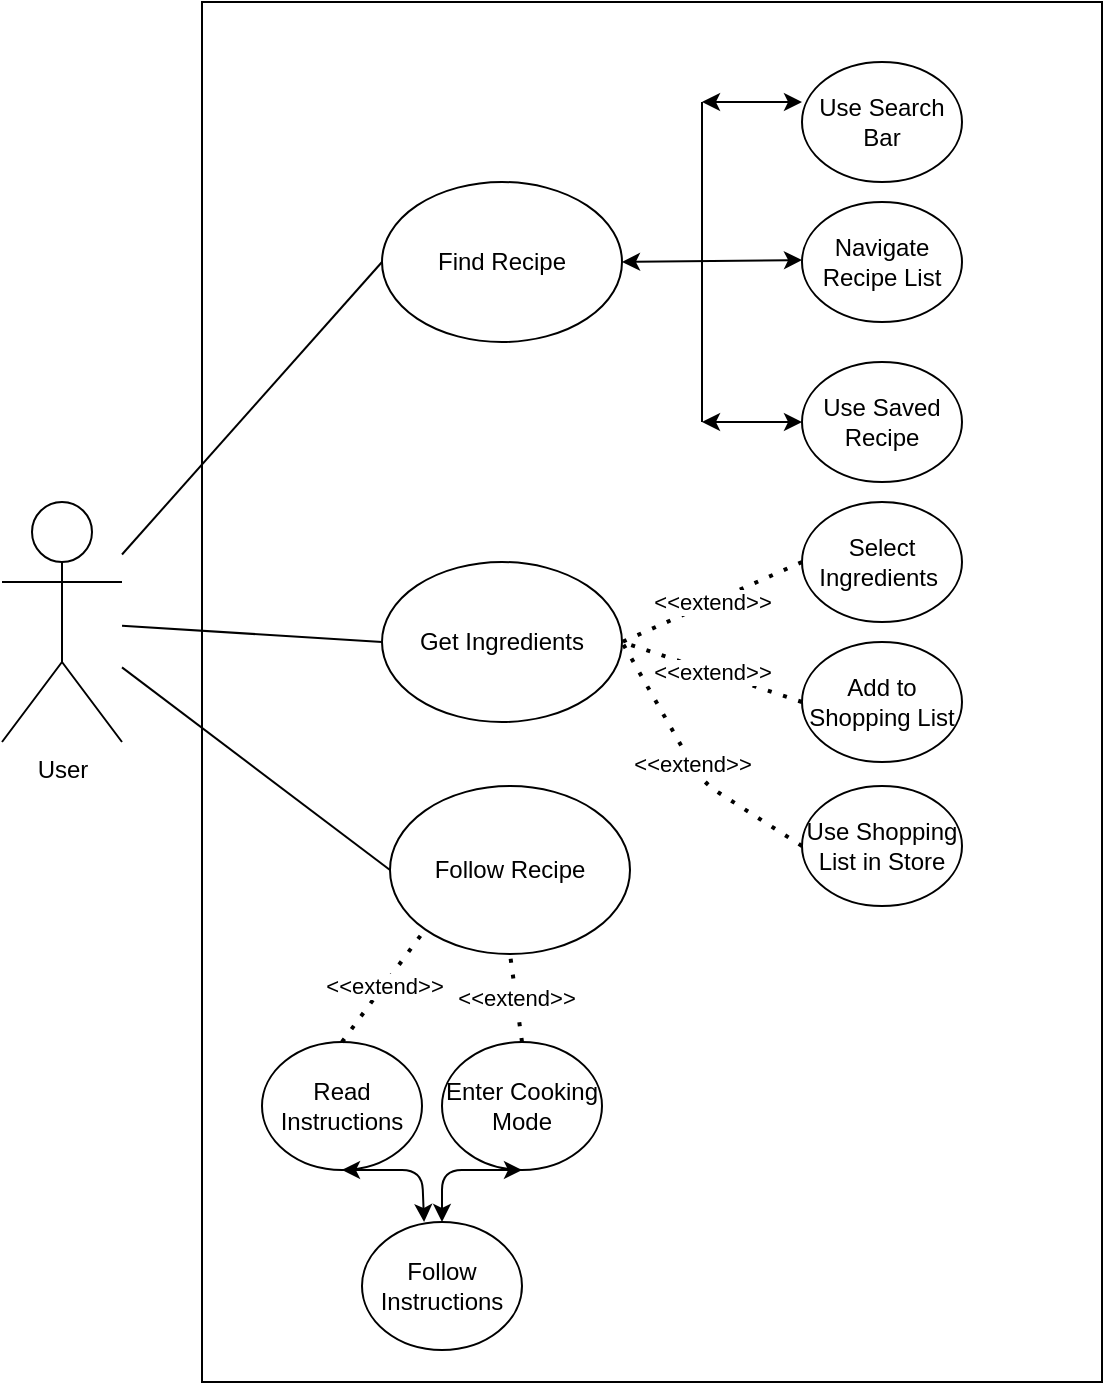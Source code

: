 <mxfile version="14.1.8" type="device"><diagram id="ZdoO5X3Hgd4V-6Vt55fu" name="Page-1"><mxGraphModel dx="946" dy="1831" grid="1" gridSize="10" guides="1" tooltips="1" connect="1" arrows="1" fold="1" page="1" pageScale="1" pageWidth="827" pageHeight="1169" math="0" shadow="0"><root><mxCell id="0"/><mxCell id="1" parent="0"/><mxCell id="-Ztpeq8Q8OhXJgpqOA1E-47" value="" style="rounded=0;whiteSpace=wrap;html=1;direction=south;" vertex="1" parent="1"><mxGeometry x="200" y="-40" width="450" height="690" as="geometry"/></mxCell><mxCell id="-Ztpeq8Q8OhXJgpqOA1E-1" value="User&lt;br&gt;" style="shape=umlActor;verticalLabelPosition=bottom;verticalAlign=top;html=1;outlineConnect=0;" vertex="1" parent="1"><mxGeometry x="100" y="210" width="60" height="120" as="geometry"/></mxCell><mxCell id="-Ztpeq8Q8OhXJgpqOA1E-10" value="Find Recipe" style="ellipse;whiteSpace=wrap;html=1;" vertex="1" parent="1"><mxGeometry x="290" y="50" width="120" height="80" as="geometry"/></mxCell><mxCell id="-Ztpeq8Q8OhXJgpqOA1E-12" value="Get Ingredients" style="ellipse;whiteSpace=wrap;html=1;" vertex="1" parent="1"><mxGeometry x="290" y="240" width="120" height="80" as="geometry"/></mxCell><mxCell id="-Ztpeq8Q8OhXJgpqOA1E-14" value="Use Search Bar" style="ellipse;whiteSpace=wrap;html=1;" vertex="1" parent="1"><mxGeometry x="500" y="-10" width="80" height="60" as="geometry"/></mxCell><mxCell id="-Ztpeq8Q8OhXJgpqOA1E-15" value="Navigate Recipe List" style="ellipse;whiteSpace=wrap;html=1;" vertex="1" parent="1"><mxGeometry x="500" y="60" width="80" height="60" as="geometry"/></mxCell><mxCell id="-Ztpeq8Q8OhXJgpqOA1E-16" value="Use Saved Recipe" style="ellipse;whiteSpace=wrap;html=1;" vertex="1" parent="1"><mxGeometry x="500" y="140" width="80" height="60" as="geometry"/></mxCell><mxCell id="-Ztpeq8Q8OhXJgpqOA1E-17" value="Select Ingredients&amp;nbsp;" style="ellipse;whiteSpace=wrap;html=1;" vertex="1" parent="1"><mxGeometry x="500" y="210" width="80" height="60" as="geometry"/></mxCell><mxCell id="-Ztpeq8Q8OhXJgpqOA1E-19" value="Use Shopping List in Store" style="ellipse;whiteSpace=wrap;html=1;" vertex="1" parent="1"><mxGeometry x="500" y="352" width="80" height="60" as="geometry"/></mxCell><mxCell id="-Ztpeq8Q8OhXJgpqOA1E-20" value="Follow Recipe" style="ellipse;whiteSpace=wrap;html=1;" vertex="1" parent="1"><mxGeometry x="294" y="352" width="120" height="84" as="geometry"/></mxCell><mxCell id="-Ztpeq8Q8OhXJgpqOA1E-21" value="Read Instructions" style="ellipse;whiteSpace=wrap;html=1;" vertex="1" parent="1"><mxGeometry x="230" y="480" width="80" height="64" as="geometry"/></mxCell><mxCell id="-Ztpeq8Q8OhXJgpqOA1E-22" value="Enter Cooking Mode" style="ellipse;whiteSpace=wrap;html=1;" vertex="1" parent="1"><mxGeometry x="320" y="480" width="80" height="64" as="geometry"/></mxCell><mxCell id="-Ztpeq8Q8OhXJgpqOA1E-23" value="Follow Instructions" style="ellipse;whiteSpace=wrap;html=1;" vertex="1" parent="1"><mxGeometry x="280" y="570" width="80" height="64" as="geometry"/></mxCell><mxCell id="-Ztpeq8Q8OhXJgpqOA1E-27" value="&amp;lt;&amp;lt;extend&amp;gt;&amp;gt;" style="endArrow=none;dashed=1;html=1;dashPattern=1 3;strokeWidth=2;entryX=1;entryY=0.5;entryDx=0;entryDy=0;exitX=0;exitY=0.5;exitDx=0;exitDy=0;" edge="1" parent="1" source="-Ztpeq8Q8OhXJgpqOA1E-17" target="-Ztpeq8Q8OhXJgpqOA1E-12"><mxGeometry width="50" height="50" relative="1" as="geometry"><mxPoint x="510" y="211" as="sourcePoint"/><mxPoint x="392.426" y="252.716" as="targetPoint"/></mxGeometry></mxCell><mxCell id="-Ztpeq8Q8OhXJgpqOA1E-29" value="Add to Shopping List" style="ellipse;whiteSpace=wrap;html=1;" vertex="1" parent="1"><mxGeometry x="500" y="280" width="80" height="60" as="geometry"/></mxCell><mxCell id="-Ztpeq8Q8OhXJgpqOA1E-30" value="&amp;lt;&amp;lt;extend&amp;gt;&amp;gt;" style="endArrow=none;dashed=1;html=1;dashPattern=1 3;strokeWidth=2;entryX=1;entryY=0.5;entryDx=0;entryDy=0;exitX=0;exitY=0.5;exitDx=0;exitDy=0;" edge="1" parent="1" source="-Ztpeq8Q8OhXJgpqOA1E-29" target="-Ztpeq8Q8OhXJgpqOA1E-12"><mxGeometry width="50" height="50" relative="1" as="geometry"><mxPoint x="510" y="290" as="sourcePoint"/><mxPoint x="402.426" y="302.716" as="targetPoint"/></mxGeometry></mxCell><mxCell id="-Ztpeq8Q8OhXJgpqOA1E-31" value="" style="endArrow=classic;startArrow=classic;html=1;exitX=1;exitY=0.5;exitDx=0;exitDy=0;" edge="1" parent="1"><mxGeometry width="50" height="50" relative="1" as="geometry"><mxPoint x="450" y="10" as="sourcePoint"/><mxPoint x="500" y="10" as="targetPoint"/></mxGeometry></mxCell><mxCell id="-Ztpeq8Q8OhXJgpqOA1E-32" value="" style="endArrow=none;html=1;" edge="1" parent="1"><mxGeometry width="50" height="50" relative="1" as="geometry"><mxPoint x="450" y="170" as="sourcePoint"/><mxPoint x="450" y="10" as="targetPoint"/></mxGeometry></mxCell><mxCell id="-Ztpeq8Q8OhXJgpqOA1E-33" value="" style="endArrow=classic;startArrow=classic;html=1;entryX=0;entryY=0.5;entryDx=0;entryDy=0;" edge="1" parent="1" target="-Ztpeq8Q8OhXJgpqOA1E-16"><mxGeometry width="50" height="50" relative="1" as="geometry"><mxPoint x="450" y="170" as="sourcePoint"/><mxPoint x="500" y="180" as="targetPoint"/></mxGeometry></mxCell><mxCell id="-Ztpeq8Q8OhXJgpqOA1E-34" value="" style="endArrow=classic;startArrow=classic;html=1;entryX=0;entryY=0.5;entryDx=0;entryDy=0;exitX=1;exitY=0.5;exitDx=0;exitDy=0;" edge="1" parent="1" source="-Ztpeq8Q8OhXJgpqOA1E-10"><mxGeometry width="50" height="50" relative="1" as="geometry"><mxPoint x="450" y="89" as="sourcePoint"/><mxPoint x="500" y="89" as="targetPoint"/></mxGeometry></mxCell><mxCell id="-Ztpeq8Q8OhXJgpqOA1E-35" value="&amp;lt;&amp;lt;extend&amp;gt;&amp;gt;" style="endArrow=none;dashed=1;html=1;dashPattern=1 3;strokeWidth=2;entryX=1;entryY=0.5;entryDx=0;entryDy=0;exitX=0;exitY=0.5;exitDx=0;exitDy=0;" edge="1" parent="1" source="-Ztpeq8Q8OhXJgpqOA1E-19" target="-Ztpeq8Q8OhXJgpqOA1E-12"><mxGeometry width="50" height="50" relative="1" as="geometry"><mxPoint x="510" y="320" as="sourcePoint"/><mxPoint x="420" y="290" as="targetPoint"/><Array as="points"><mxPoint x="450" y="350"/></Array></mxGeometry></mxCell><mxCell id="-Ztpeq8Q8OhXJgpqOA1E-36" value="" style="endArrow=classic;startArrow=classic;html=1;entryX=0.5;entryY=1;entryDx=0;entryDy=0;exitX=0.388;exitY=0;exitDx=0;exitDy=0;exitPerimeter=0;" edge="1" parent="1" source="-Ztpeq8Q8OhXJgpqOA1E-23" target="-Ztpeq8Q8OhXJgpqOA1E-21"><mxGeometry width="50" height="50" relative="1" as="geometry"><mxPoint x="180" y="600" as="sourcePoint"/><mxPoint x="230" y="550" as="targetPoint"/><Array as="points"><mxPoint x="310" y="544"/></Array></mxGeometry></mxCell><mxCell id="-Ztpeq8Q8OhXJgpqOA1E-38" value="" style="endArrow=classic;startArrow=classic;html=1;entryX=0.5;entryY=1;entryDx=0;entryDy=0;" edge="1" parent="1" target="-Ztpeq8Q8OhXJgpqOA1E-22"><mxGeometry width="50" height="50" relative="1" as="geometry"><mxPoint x="320" y="570" as="sourcePoint"/><mxPoint x="280" y="554" as="targetPoint"/><Array as="points"><mxPoint x="320" y="544"/></Array></mxGeometry></mxCell><mxCell id="-Ztpeq8Q8OhXJgpqOA1E-40" value="&amp;lt;&amp;lt;extend&amp;gt;&amp;gt;" style="endArrow=none;dashed=1;html=1;dashPattern=1 3;strokeWidth=2;entryX=0;entryY=1;entryDx=0;entryDy=0;exitX=0.5;exitY=0;exitDx=0;exitDy=0;" edge="1" parent="1" source="-Ztpeq8Q8OhXJgpqOA1E-21" target="-Ztpeq8Q8OhXJgpqOA1E-20"><mxGeometry width="50" height="50" relative="1" as="geometry"><mxPoint x="510" y="410" as="sourcePoint"/><mxPoint x="420" y="450" as="targetPoint"/></mxGeometry></mxCell><mxCell id="-Ztpeq8Q8OhXJgpqOA1E-41" value="&amp;lt;&amp;lt;extend&amp;gt;&amp;gt;" style="endArrow=none;dashed=1;html=1;dashPattern=1 3;strokeWidth=2;entryX=0.5;entryY=1;entryDx=0;entryDy=0;exitX=0.5;exitY=0;exitDx=0;exitDy=0;" edge="1" parent="1" source="-Ztpeq8Q8OhXJgpqOA1E-22" target="-Ztpeq8Q8OhXJgpqOA1E-20"><mxGeometry width="50" height="50" relative="1" as="geometry"><mxPoint x="280" y="490" as="sourcePoint"/><mxPoint x="321.574" y="451.698" as="targetPoint"/></mxGeometry></mxCell><mxCell id="-Ztpeq8Q8OhXJgpqOA1E-44" value="" style="endArrow=none;html=1;entryX=0;entryY=0.5;entryDx=0;entryDy=0;" edge="1" parent="1" source="-Ztpeq8Q8OhXJgpqOA1E-1" target="-Ztpeq8Q8OhXJgpqOA1E-10"><mxGeometry width="50" height="50" relative="1" as="geometry"><mxPoint x="220" y="220" as="sourcePoint"/><mxPoint x="270" y="170" as="targetPoint"/></mxGeometry></mxCell><mxCell id="-Ztpeq8Q8OhXJgpqOA1E-45" value="" style="endArrow=none;html=1;entryX=0;entryY=0.5;entryDx=0;entryDy=0;" edge="1" parent="1" source="-Ztpeq8Q8OhXJgpqOA1E-1" target="-Ztpeq8Q8OhXJgpqOA1E-12"><mxGeometry width="50" height="50" relative="1" as="geometry"><mxPoint x="170" y="250" as="sourcePoint"/><mxPoint x="300" y="100" as="targetPoint"/></mxGeometry></mxCell><mxCell id="-Ztpeq8Q8OhXJgpqOA1E-46" value="" style="endArrow=none;html=1;entryX=0;entryY=0.5;entryDx=0;entryDy=0;" edge="1" parent="1" source="-Ztpeq8Q8OhXJgpqOA1E-1" target="-Ztpeq8Q8OhXJgpqOA1E-20"><mxGeometry width="50" height="50" relative="1" as="geometry"><mxPoint x="180" y="260" as="sourcePoint"/><mxPoint x="300" y="290" as="targetPoint"/></mxGeometry></mxCell></root></mxGraphModel></diagram></mxfile>
